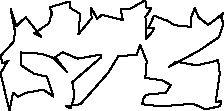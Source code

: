 unitsize(0.001cm);
draw((1380,939)--(1115,1052));
draw((1115,1052)--(984,965));
draw((984,965)--(1187,706));
draw((1187,706)--(938,955));
draw((938,955)--(742,1025));
draw((742,1025)--(378,1048));
draw((378,1048)--(376,825));
draw((376,825)--(611,673));
draw((611,673)--(839,620));
draw((839,620)--(953,268));
draw((953,268)--(776,392));
draw((776,392)--(457,334));
draw((457,334)--(327,265));
draw((327,265)--(241,341));
draw((241,341)--(178,24));
draw((178,24)--(19,674));
draw((19,674)--(123,862));
draw((123,862)--(161,906));
draw((161,906)--(53,857));
draw((53,857)--(22,987));
draw((22,987)--(252,1240));
draw((252,1240)--(274,1420));
draw((274,1420)--(198,1810));
draw((198,1810)--(298,1513));
draw((298,1513)--(463,1670));
draw((463,1670)--(738,1325));
draw((738,1325)--(611,1384));
draw((611,1384)--(872,1559));
draw((872,1559)--(929,1766));
draw((929,1766)--(928,1700));
draw((928,1700)--(890,1846));
draw((890,1846)--(1234,1946));
draw((1234,1946)--(1247,1945));
draw((1247,1945)--(1251,1832));
draw((1251,1832)--(1424,1728));
draw((1424,1728)--(1393,1368));
draw((1393,1368)--(1625,1651));
draw((1625,1651)--(1621,1830));
draw((1621,1830)--(1724,1642));
draw((1724,1642)--(1807,1711));
draw((1807,1711)--(2178,1619));
draw((2178,1619)--(2139,1806));
draw((2139,1806)--(2290,1810));
draw((2290,1810)--(2573,1969));
draw((2573,1969)--(2597,1830));
draw((2597,1830)--(2678,1825));
draw((2678,1825)--(2576,1676));
draw((2576,1676)--(2586,1286));
draw((2586,1286)--(2716,1432));
draw((2716,1432)--(2721,1482));
draw((2721,1482)--(2628,1479));
draw((2628,1479)--(2728,1698));
draw((2728,1698)--(2961,1605));
draw((2961,1605)--(2945,1622));
draw((2945,1622)--(3085,1528));
draw((3085,1528)--(3384,1498));
draw((3384,1498)--(3373,1646));
draw((3373,1646)--(3447,1830));
draw((3447,1830)--(3510,1671));
draw((3510,1671)--(3683,1533));
draw((3683,1533)--(3955,1743));
draw((3955,1743)--(3911,1673));
draw((3911,1673)--(3950,1558));
draw((3950,1558)--(3874,1318));
draw((3874,1318)--(3520,1079));
draw((3520,1079)--(2991,792));
draw((2991,792)--(3113,885));
draw((3113,885)--(3479,821));
draw((3479,821)--(3756,882));
draw((3756,882)--(3822,899));
draw((3822,899)--(3854,923));
draw((3854,923)--(3888,666));
draw((3888,666)--(3875,598));
draw((3875,598)--(3815,169));
draw((3815,169)--(3913,192));
draw((3913,192)--(3893,102));
draw((3893,102)--(3640,43));
draw((3640,43)--(3416,143));
draw((3416,143)--(2848,96));
draw((2848,96)--(2519,135));
draw((2519,135)--(2542,236));
draw((2542,236)--(2588,302));
draw((2588,302)--(2936,337));
draw((2936,337)--(3022,474));
draw((3022,474)--(2863,558));
draw((2863,558)--(2573,599));
draw((2573,599)--(2599,901));
draw((2599,901)--(2574,946));
draw((2574,946)--(2482,1183));
draw((2482,1183)--(2421,1007));
draw((2421,1007)--(2097,981));
draw((2097,981)--(1917,687));
draw((1917,687)--(1429,134));
draw((1429,134)--(1178,100));
draw((1178,100)--(1256,61));
draw((1256,61)--(1323,280));
draw((1323,280)--(1286,525));
draw((1286,525)--(1795,962));
draw((1795,962)--(1787,1009));
draw((1787,1009)--(1380,939));
